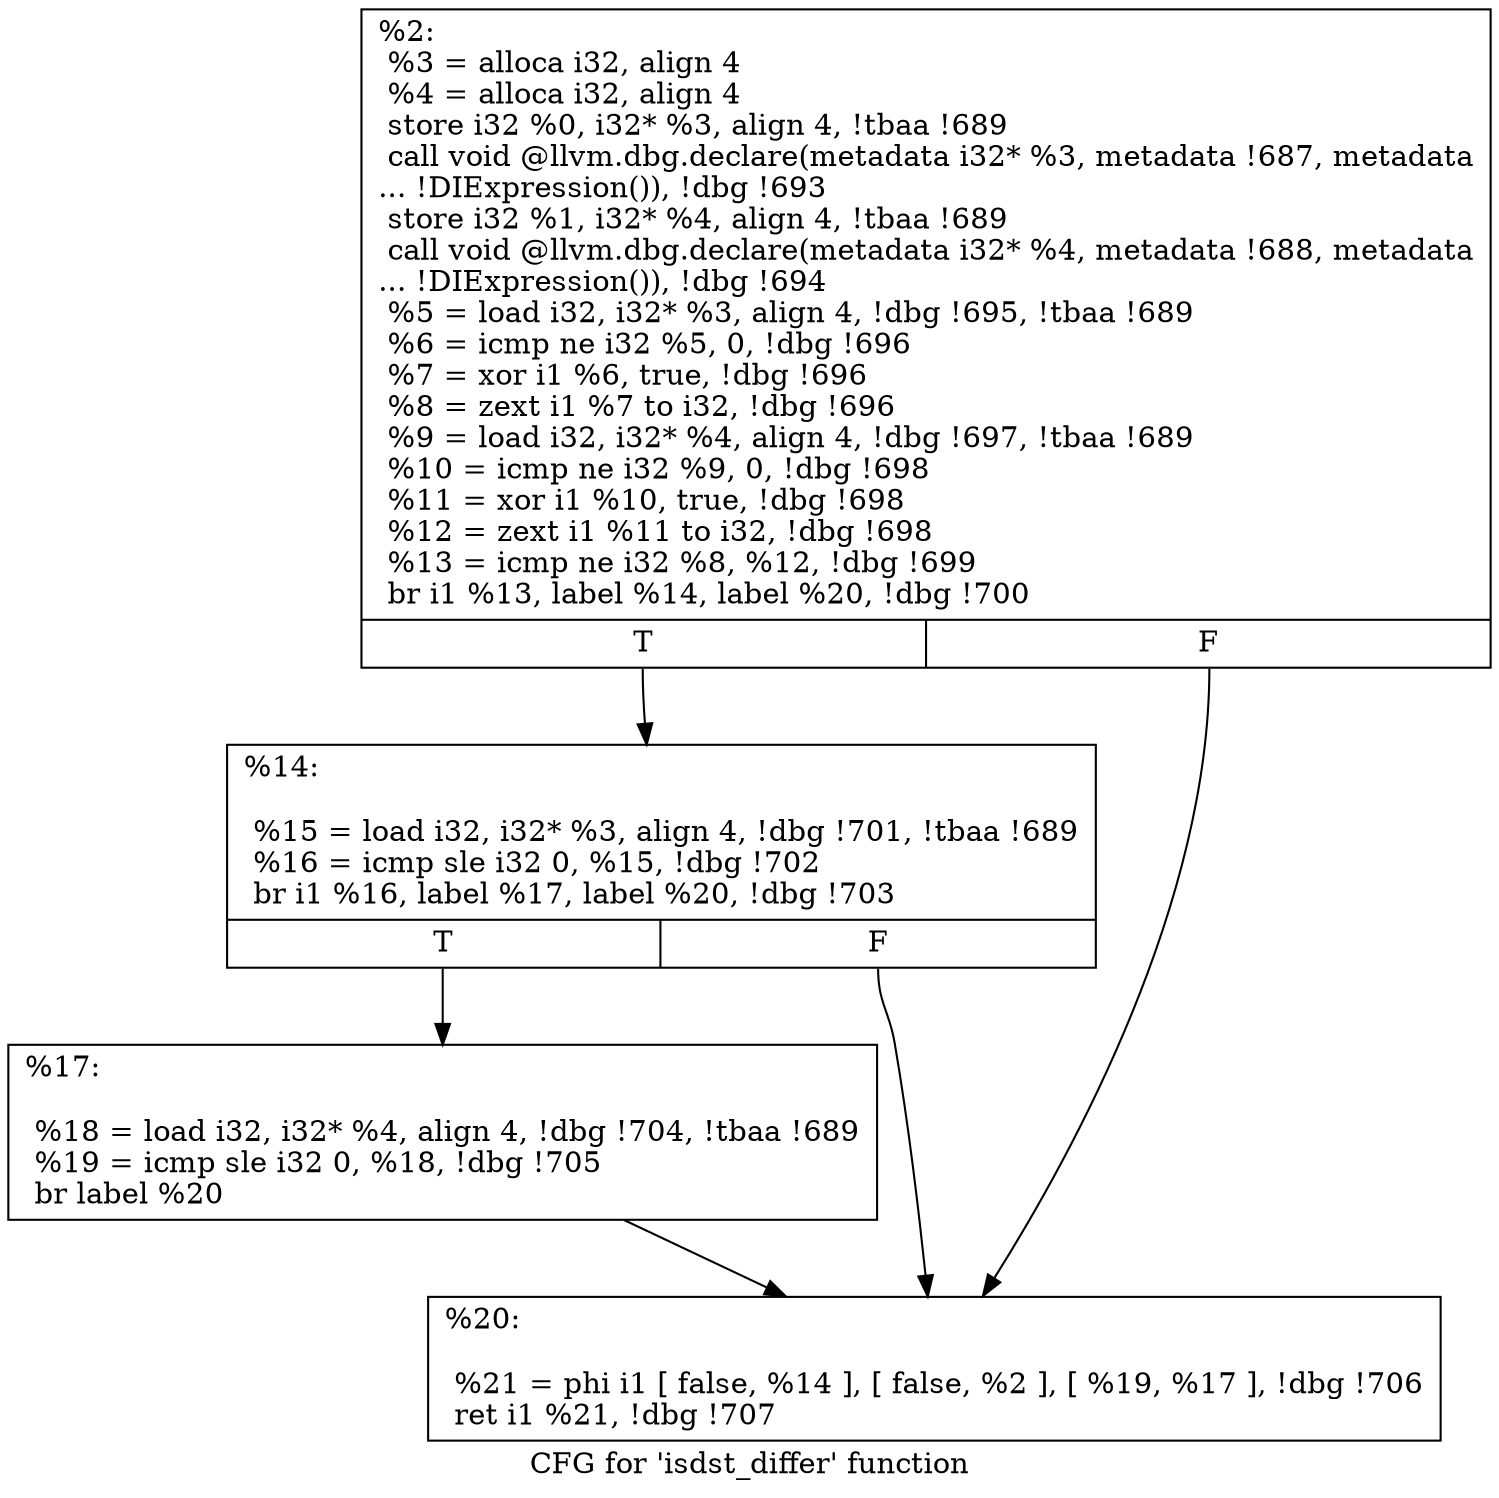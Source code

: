 digraph "CFG for 'isdst_differ' function" {
	label="CFG for 'isdst_differ' function";

	Node0x22c5330 [shape=record,label="{%2:\l  %3 = alloca i32, align 4\l  %4 = alloca i32, align 4\l  store i32 %0, i32* %3, align 4, !tbaa !689\l  call void @llvm.dbg.declare(metadata i32* %3, metadata !687, metadata\l... !DIExpression()), !dbg !693\l  store i32 %1, i32* %4, align 4, !tbaa !689\l  call void @llvm.dbg.declare(metadata i32* %4, metadata !688, metadata\l... !DIExpression()), !dbg !694\l  %5 = load i32, i32* %3, align 4, !dbg !695, !tbaa !689\l  %6 = icmp ne i32 %5, 0, !dbg !696\l  %7 = xor i1 %6, true, !dbg !696\l  %8 = zext i1 %7 to i32, !dbg !696\l  %9 = load i32, i32* %4, align 4, !dbg !697, !tbaa !689\l  %10 = icmp ne i32 %9, 0, !dbg !698\l  %11 = xor i1 %10, true, !dbg !698\l  %12 = zext i1 %11 to i32, !dbg !698\l  %13 = icmp ne i32 %8, %12, !dbg !699\l  br i1 %13, label %14, label %20, !dbg !700\l|{<s0>T|<s1>F}}"];
	Node0x22c5330:s0 -> Node0x22c7ee0;
	Node0x22c5330:s1 -> Node0x22c7f80;
	Node0x22c7ee0 [shape=record,label="{%14:\l\l  %15 = load i32, i32* %3, align 4, !dbg !701, !tbaa !689\l  %16 = icmp sle i32 0, %15, !dbg !702\l  br i1 %16, label %17, label %20, !dbg !703\l|{<s0>T|<s1>F}}"];
	Node0x22c7ee0:s0 -> Node0x22c7f30;
	Node0x22c7ee0:s1 -> Node0x22c7f80;
	Node0x22c7f30 [shape=record,label="{%17:\l\l  %18 = load i32, i32* %4, align 4, !dbg !704, !tbaa !689\l  %19 = icmp sle i32 0, %18, !dbg !705\l  br label %20\l}"];
	Node0x22c7f30 -> Node0x22c7f80;
	Node0x22c7f80 [shape=record,label="{%20:\l\l  %21 = phi i1 [ false, %14 ], [ false, %2 ], [ %19, %17 ], !dbg !706\l  ret i1 %21, !dbg !707\l}"];
}
